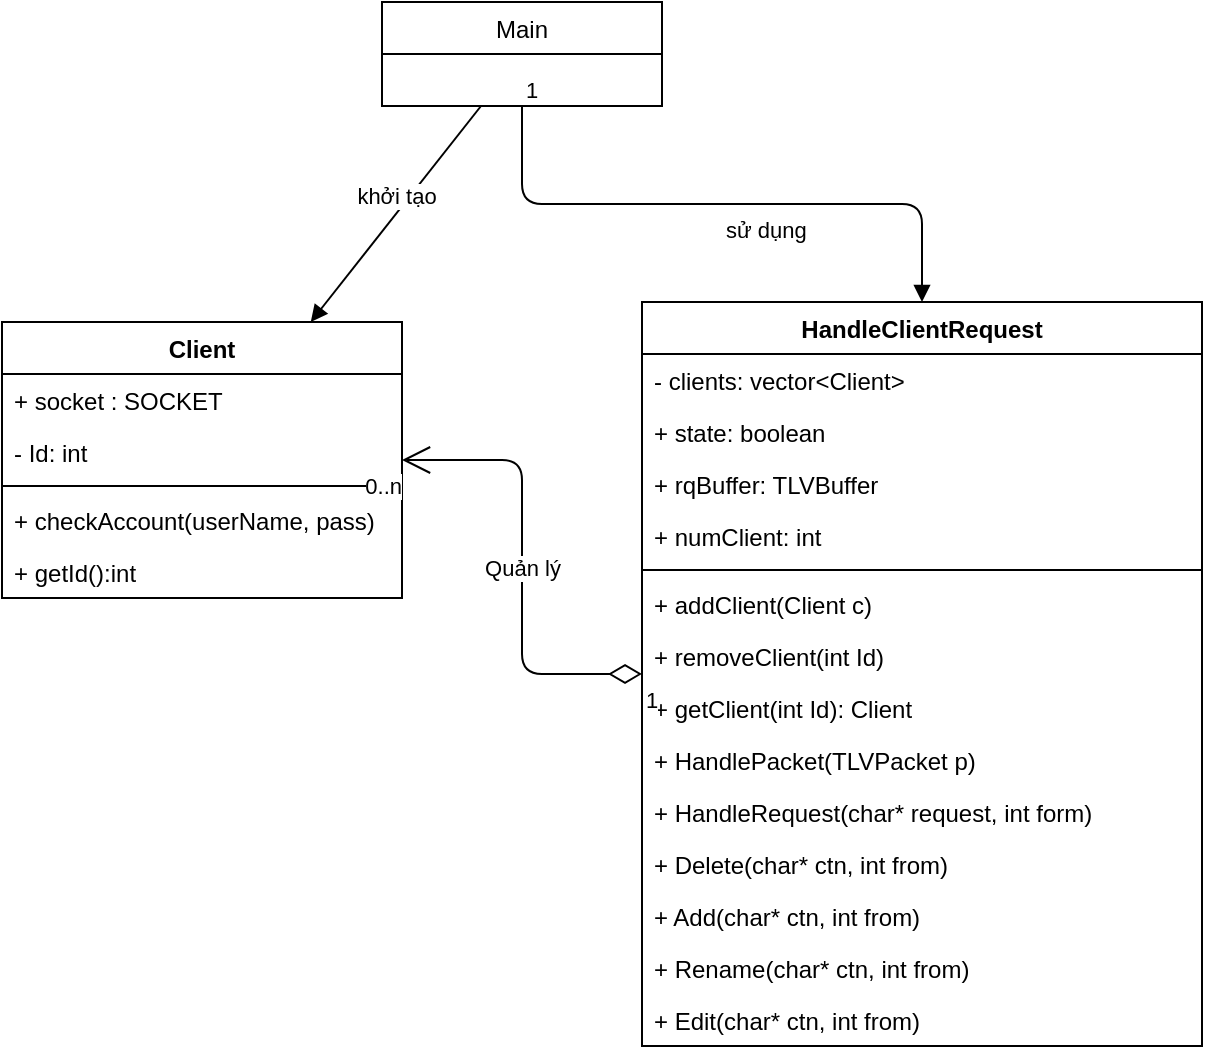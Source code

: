 <mxfile version="15.1.2" type="device"><diagram id="CO6bVsY62NSeCQHrDCVn" name="Page-1"><mxGraphModel dx="1234" dy="572" grid="1" gridSize="10" guides="1" tooltips="1" connect="1" arrows="1" fold="1" page="1" pageScale="1" pageWidth="827" pageHeight="1169" math="0" shadow="0"><root><mxCell id="0"/><mxCell id="1" parent="0"/><mxCell id="OQCwEkurrKY5bl1ICvca-1" value="HandleClientRequest" style="swimlane;fontStyle=1;align=center;verticalAlign=top;childLayout=stackLayout;horizontal=1;startSize=26;horizontalStack=0;resizeParent=1;resizeParentMax=0;resizeLast=0;collapsible=1;marginBottom=0;" vertex="1" parent="1"><mxGeometry x="360" y="170" width="280" height="372" as="geometry"/></mxCell><mxCell id="OQCwEkurrKY5bl1ICvca-2" value="- clients: vector&lt;Client&gt;" style="text;strokeColor=none;fillColor=none;align=left;verticalAlign=top;spacingLeft=4;spacingRight=4;overflow=hidden;rotatable=0;points=[[0,0.5],[1,0.5]];portConstraint=eastwest;" vertex="1" parent="OQCwEkurrKY5bl1ICvca-1"><mxGeometry y="26" width="280" height="26" as="geometry"/></mxCell><mxCell id="OQCwEkurrKY5bl1ICvca-19" value="+ state: boolean" style="text;strokeColor=none;fillColor=none;align=left;verticalAlign=top;spacingLeft=4;spacingRight=4;overflow=hidden;rotatable=0;points=[[0,0.5],[1,0.5]];portConstraint=eastwest;" vertex="1" parent="OQCwEkurrKY5bl1ICvca-1"><mxGeometry y="52" width="280" height="26" as="geometry"/></mxCell><mxCell id="OQCwEkurrKY5bl1ICvca-20" value="+ rqBuffer: TLVBuffer" style="text;strokeColor=none;fillColor=none;align=left;verticalAlign=top;spacingLeft=4;spacingRight=4;overflow=hidden;rotatable=0;points=[[0,0.5],[1,0.5]];portConstraint=eastwest;" vertex="1" parent="OQCwEkurrKY5bl1ICvca-1"><mxGeometry y="78" width="280" height="26" as="geometry"/></mxCell><mxCell id="OQCwEkurrKY5bl1ICvca-4" value="+ numClient: int" style="text;strokeColor=none;fillColor=none;align=left;verticalAlign=top;spacingLeft=4;spacingRight=4;overflow=hidden;rotatable=0;points=[[0,0.5],[1,0.5]];portConstraint=eastwest;" vertex="1" parent="OQCwEkurrKY5bl1ICvca-1"><mxGeometry y="104" width="280" height="26" as="geometry"/></mxCell><mxCell id="OQCwEkurrKY5bl1ICvca-3" value="" style="line;strokeWidth=1;fillColor=none;align=left;verticalAlign=middle;spacingTop=-1;spacingLeft=3;spacingRight=3;rotatable=0;labelPosition=right;points=[];portConstraint=eastwest;" vertex="1" parent="OQCwEkurrKY5bl1ICvca-1"><mxGeometry y="130" width="280" height="8" as="geometry"/></mxCell><mxCell id="OQCwEkurrKY5bl1ICvca-21" value="+ addClient(Client c)" style="text;strokeColor=none;fillColor=none;align=left;verticalAlign=top;spacingLeft=4;spacingRight=4;overflow=hidden;rotatable=0;points=[[0,0.5],[1,0.5]];portConstraint=eastwest;" vertex="1" parent="OQCwEkurrKY5bl1ICvca-1"><mxGeometry y="138" width="280" height="26" as="geometry"/></mxCell><mxCell id="OQCwEkurrKY5bl1ICvca-22" value="+ removeClient(int Id)" style="text;strokeColor=none;fillColor=none;align=left;verticalAlign=top;spacingLeft=4;spacingRight=4;overflow=hidden;rotatable=0;points=[[0,0.5],[1,0.5]];portConstraint=eastwest;" vertex="1" parent="OQCwEkurrKY5bl1ICvca-1"><mxGeometry y="164" width="280" height="26" as="geometry"/></mxCell><mxCell id="OQCwEkurrKY5bl1ICvca-23" value="+ getClient(int Id): Client" style="text;strokeColor=none;fillColor=none;align=left;verticalAlign=top;spacingLeft=4;spacingRight=4;overflow=hidden;rotatable=0;points=[[0,0.5],[1,0.5]];portConstraint=eastwest;" vertex="1" parent="OQCwEkurrKY5bl1ICvca-1"><mxGeometry y="190" width="280" height="26" as="geometry"/></mxCell><mxCell id="OQCwEkurrKY5bl1ICvca-24" value="+ HandlePacket(TLVPacket p)" style="text;strokeColor=none;fillColor=none;align=left;verticalAlign=top;spacingLeft=4;spacingRight=4;overflow=hidden;rotatable=0;points=[[0,0.5],[1,0.5]];portConstraint=eastwest;" vertex="1" parent="OQCwEkurrKY5bl1ICvca-1"><mxGeometry y="216" width="280" height="26" as="geometry"/></mxCell><mxCell id="OQCwEkurrKY5bl1ICvca-25" value="+ HandleRequest(char* request, int form)" style="text;strokeColor=none;fillColor=none;align=left;verticalAlign=top;spacingLeft=4;spacingRight=4;overflow=hidden;rotatable=0;points=[[0,0.5],[1,0.5]];portConstraint=eastwest;" vertex="1" parent="OQCwEkurrKY5bl1ICvca-1"><mxGeometry y="242" width="280" height="26" as="geometry"/></mxCell><mxCell id="OQCwEkurrKY5bl1ICvca-26" value="+ Delete(char* ctn, int from)" style="text;strokeColor=none;fillColor=none;align=left;verticalAlign=top;spacingLeft=4;spacingRight=4;overflow=hidden;rotatable=0;points=[[0,0.5],[1,0.5]];portConstraint=eastwest;" vertex="1" parent="OQCwEkurrKY5bl1ICvca-1"><mxGeometry y="268" width="280" height="26" as="geometry"/></mxCell><mxCell id="OQCwEkurrKY5bl1ICvca-27" value="+ Add(char* ctn, int from)" style="text;strokeColor=none;fillColor=none;align=left;verticalAlign=top;spacingLeft=4;spacingRight=4;overflow=hidden;rotatable=0;points=[[0,0.5],[1,0.5]];portConstraint=eastwest;" vertex="1" parent="OQCwEkurrKY5bl1ICvca-1"><mxGeometry y="294" width="280" height="26" as="geometry"/></mxCell><mxCell id="OQCwEkurrKY5bl1ICvca-28" value="+ Rename(char* ctn, int from)" style="text;strokeColor=none;fillColor=none;align=left;verticalAlign=top;spacingLeft=4;spacingRight=4;overflow=hidden;rotatable=0;points=[[0,0.5],[1,0.5]];portConstraint=eastwest;" vertex="1" parent="OQCwEkurrKY5bl1ICvca-1"><mxGeometry y="320" width="280" height="26" as="geometry"/></mxCell><mxCell id="OQCwEkurrKY5bl1ICvca-29" value="+ Edit(char* ctn, int from)" style="text;strokeColor=none;fillColor=none;align=left;verticalAlign=top;spacingLeft=4;spacingRight=4;overflow=hidden;rotatable=0;points=[[0,0.5],[1,0.5]];portConstraint=eastwest;" vertex="1" parent="OQCwEkurrKY5bl1ICvca-1"><mxGeometry y="346" width="280" height="26" as="geometry"/></mxCell><mxCell id="OQCwEkurrKY5bl1ICvca-9" value="Client" style="swimlane;fontStyle=1;align=center;verticalAlign=top;childLayout=stackLayout;horizontal=1;startSize=26;horizontalStack=0;resizeParent=1;resizeParentMax=0;resizeLast=0;collapsible=1;marginBottom=0;" vertex="1" parent="1"><mxGeometry x="40" y="180" width="200" height="138" as="geometry"/></mxCell><mxCell id="OQCwEkurrKY5bl1ICvca-10" value="+ socket : SOCKET" style="text;strokeColor=none;fillColor=none;align=left;verticalAlign=top;spacingLeft=4;spacingRight=4;overflow=hidden;rotatable=0;points=[[0,0.5],[1,0.5]];portConstraint=eastwest;" vertex="1" parent="OQCwEkurrKY5bl1ICvca-9"><mxGeometry y="26" width="200" height="26" as="geometry"/></mxCell><mxCell id="OQCwEkurrKY5bl1ICvca-13" value="- Id: int" style="text;strokeColor=none;fillColor=none;align=left;verticalAlign=top;spacingLeft=4;spacingRight=4;overflow=hidden;rotatable=0;points=[[0,0.5],[1,0.5]];portConstraint=eastwest;" vertex="1" parent="OQCwEkurrKY5bl1ICvca-9"><mxGeometry y="52" width="200" height="26" as="geometry"/></mxCell><mxCell id="OQCwEkurrKY5bl1ICvca-11" value="" style="line;strokeWidth=1;fillColor=none;align=left;verticalAlign=middle;spacingTop=-1;spacingLeft=3;spacingRight=3;rotatable=0;labelPosition=right;points=[];portConstraint=eastwest;" vertex="1" parent="OQCwEkurrKY5bl1ICvca-9"><mxGeometry y="78" width="200" height="8" as="geometry"/></mxCell><mxCell id="OQCwEkurrKY5bl1ICvca-14" value="+ checkAccount(userName, pass)" style="text;strokeColor=none;fillColor=none;align=left;verticalAlign=top;spacingLeft=4;spacingRight=4;overflow=hidden;rotatable=0;points=[[0,0.5],[1,0.5]];portConstraint=eastwest;" vertex="1" parent="OQCwEkurrKY5bl1ICvca-9"><mxGeometry y="86" width="200" height="26" as="geometry"/></mxCell><mxCell id="OQCwEkurrKY5bl1ICvca-12" value="+ getId():int" style="text;strokeColor=none;fillColor=none;align=left;verticalAlign=top;spacingLeft=4;spacingRight=4;overflow=hidden;rotatable=0;points=[[0,0.5],[1,0.5]];portConstraint=eastwest;" vertex="1" parent="OQCwEkurrKY5bl1ICvca-9"><mxGeometry y="112" width="200" height="26" as="geometry"/></mxCell><mxCell id="OQCwEkurrKY5bl1ICvca-15" value="Quản lý" style="endArrow=open;html=1;endSize=12;startArrow=diamondThin;startSize=14;startFill=0;edgeStyle=orthogonalEdgeStyle;" edge="1" parent="1" source="OQCwEkurrKY5bl1ICvca-1" target="OQCwEkurrKY5bl1ICvca-9"><mxGeometry relative="1" as="geometry"><mxPoint x="490" y="290" as="sourcePoint"/><mxPoint x="330" y="290" as="targetPoint"/></mxGeometry></mxCell><mxCell id="OQCwEkurrKY5bl1ICvca-16" value="1" style="edgeLabel;resizable=0;html=1;align=left;verticalAlign=top;" connectable="0" vertex="1" parent="OQCwEkurrKY5bl1ICvca-15"><mxGeometry x="-1" relative="1" as="geometry"/></mxCell><mxCell id="OQCwEkurrKY5bl1ICvca-17" value="0..n" style="edgeLabel;resizable=0;html=1;align=right;verticalAlign=top;" connectable="0" vertex="1" parent="OQCwEkurrKY5bl1ICvca-15"><mxGeometry x="1" relative="1" as="geometry"/></mxCell><mxCell id="OQCwEkurrKY5bl1ICvca-30" value="Main" style="swimlane;fontStyle=0;childLayout=stackLayout;horizontal=1;startSize=26;fillColor=none;horizontalStack=0;resizeParent=1;resizeParentMax=0;resizeLast=0;collapsible=1;marginBottom=0;" vertex="1" parent="1"><mxGeometry x="230" y="20" width="140" height="52" as="geometry"/></mxCell><mxCell id="OQCwEkurrKY5bl1ICvca-34" value="sử dụng" style="endArrow=block;endFill=1;html=1;edgeStyle=orthogonalEdgeStyle;align=left;verticalAlign=top;" edge="1" parent="1" source="OQCwEkurrKY5bl1ICvca-30" target="OQCwEkurrKY5bl1ICvca-1"><mxGeometry relative="1" as="geometry"><mxPoint x="330" y="290" as="sourcePoint"/><mxPoint x="490" y="290" as="targetPoint"/><mxPoint as="offset"/></mxGeometry></mxCell><mxCell id="OQCwEkurrKY5bl1ICvca-35" value="1" style="edgeLabel;resizable=0;html=1;align=left;verticalAlign=bottom;" connectable="0" vertex="1" parent="OQCwEkurrKY5bl1ICvca-34"><mxGeometry x="-1" relative="1" as="geometry"/></mxCell><mxCell id="OQCwEkurrKY5bl1ICvca-36" value="khởi tạo" style="html=1;verticalAlign=bottom;endArrow=block;" edge="1" parent="1" source="OQCwEkurrKY5bl1ICvca-30" target="OQCwEkurrKY5bl1ICvca-9"><mxGeometry width="80" relative="1" as="geometry"><mxPoint x="370" y="290" as="sourcePoint"/><mxPoint x="450" y="290" as="targetPoint"/></mxGeometry></mxCell></root></mxGraphModel></diagram></mxfile>